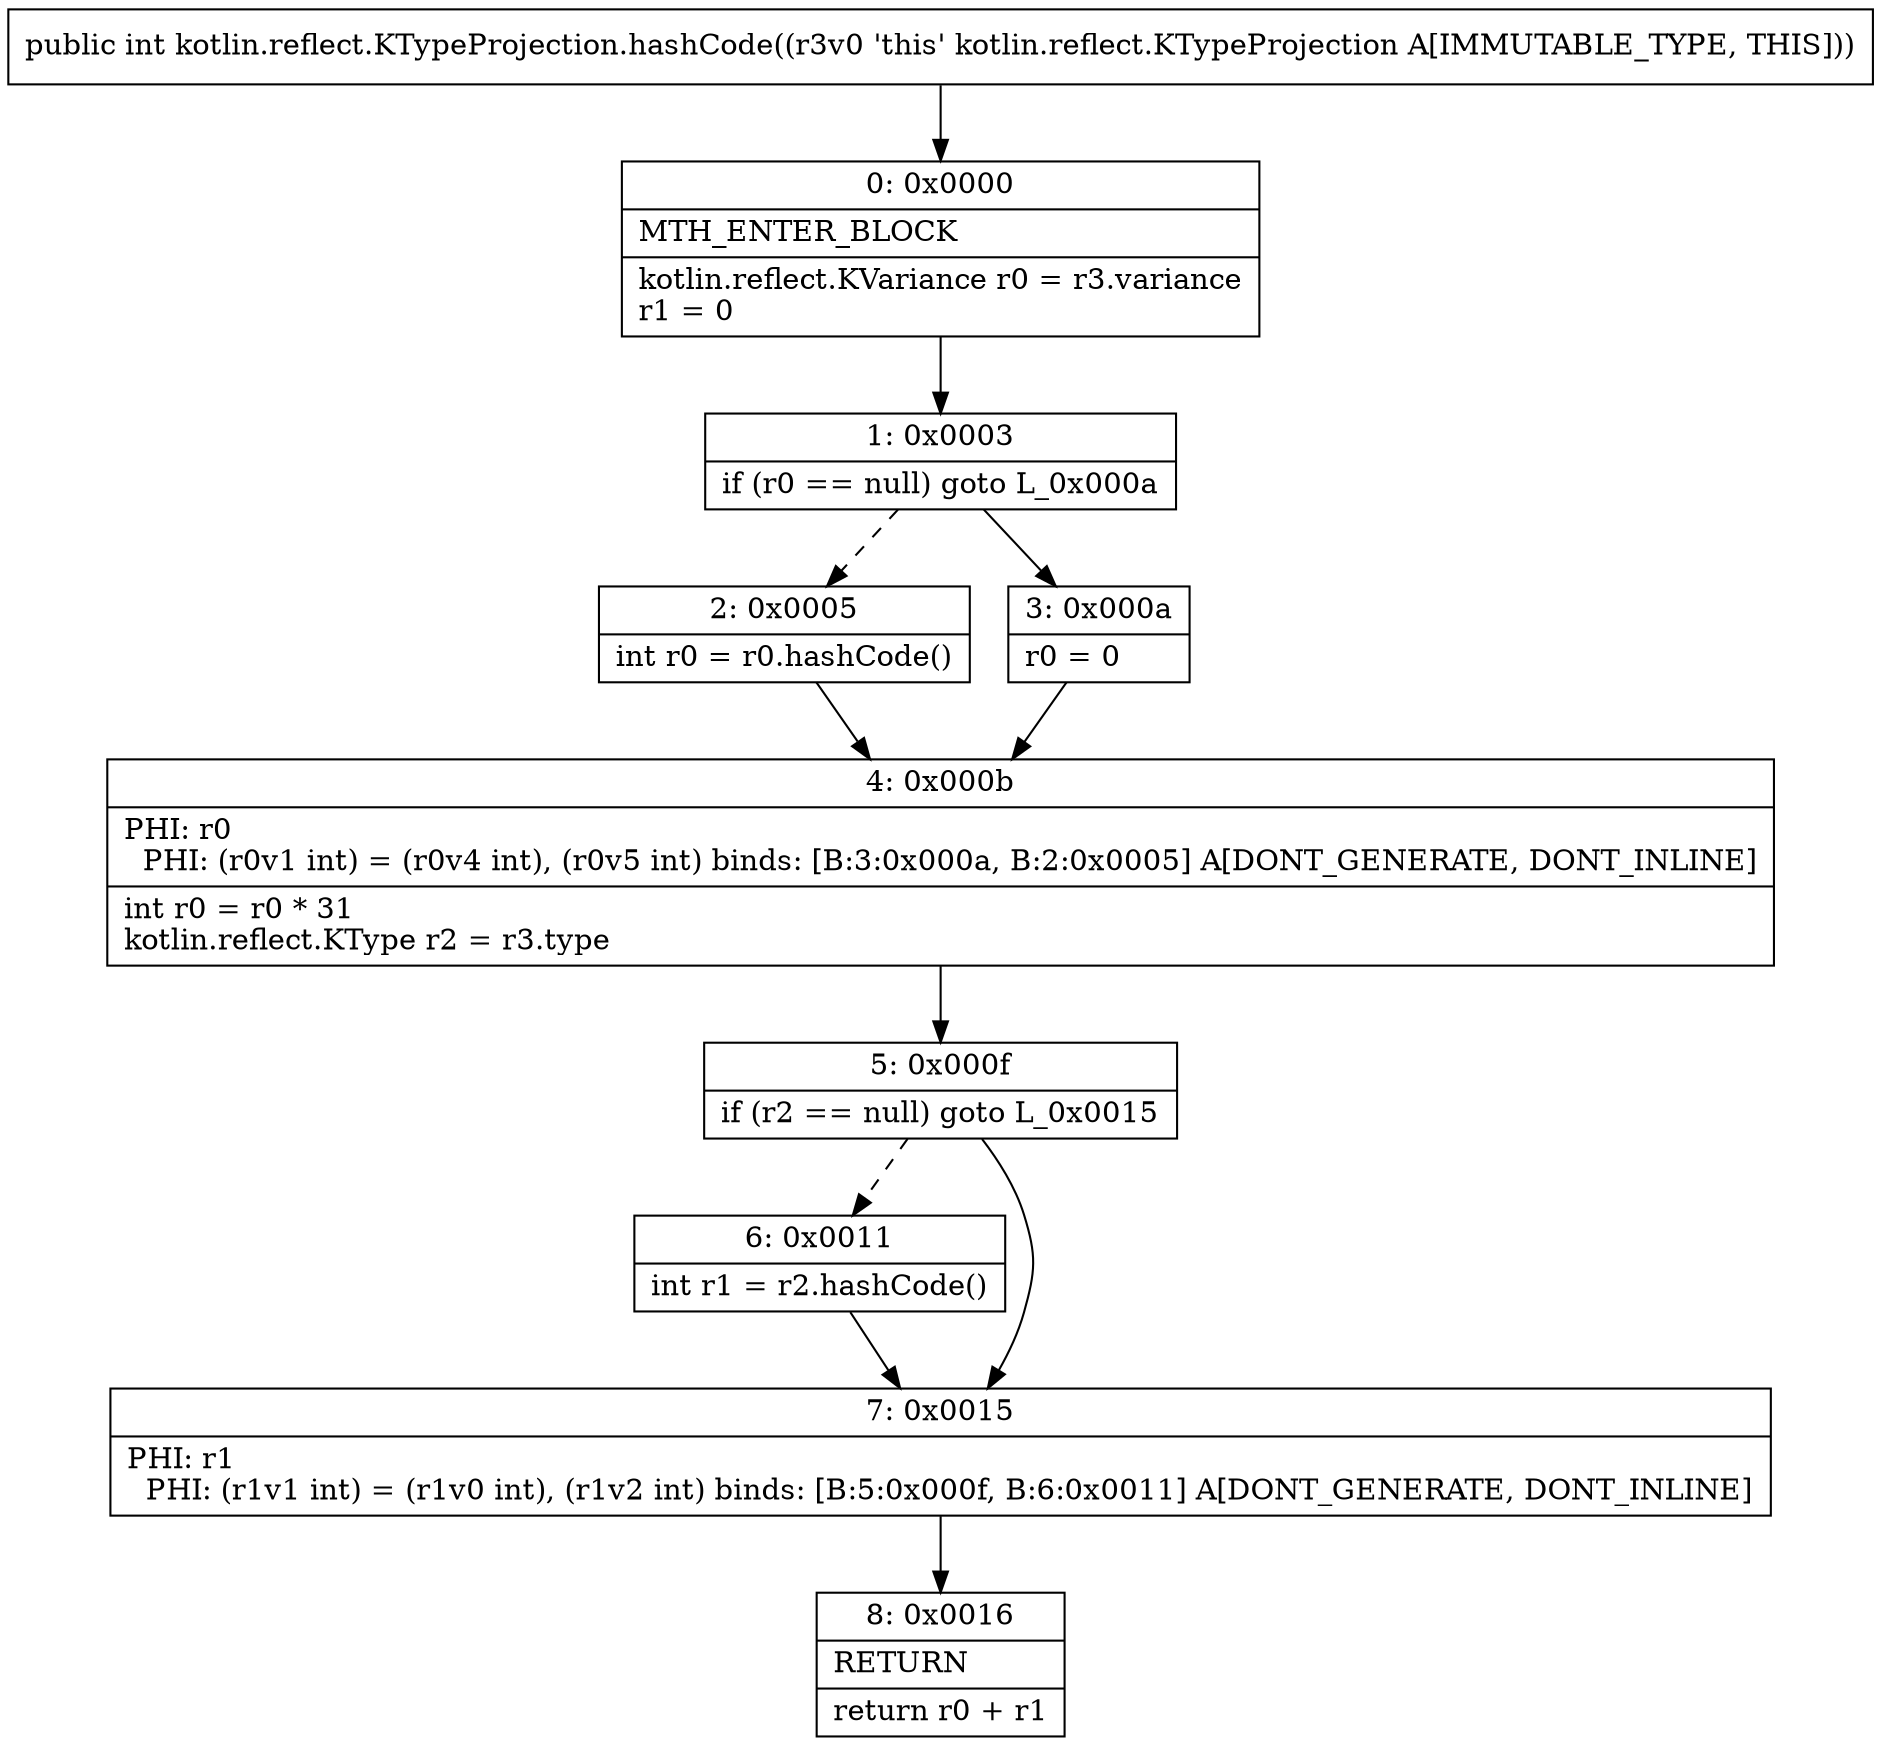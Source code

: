 digraph "CFG forkotlin.reflect.KTypeProjection.hashCode()I" {
Node_0 [shape=record,label="{0\:\ 0x0000|MTH_ENTER_BLOCK\l|kotlin.reflect.KVariance r0 = r3.variance\lr1 = 0\l}"];
Node_1 [shape=record,label="{1\:\ 0x0003|if (r0 == null) goto L_0x000a\l}"];
Node_2 [shape=record,label="{2\:\ 0x0005|int r0 = r0.hashCode()\l}"];
Node_3 [shape=record,label="{3\:\ 0x000a|r0 = 0\l}"];
Node_4 [shape=record,label="{4\:\ 0x000b|PHI: r0 \l  PHI: (r0v1 int) = (r0v4 int), (r0v5 int) binds: [B:3:0x000a, B:2:0x0005] A[DONT_GENERATE, DONT_INLINE]\l|int r0 = r0 * 31\lkotlin.reflect.KType r2 = r3.type\l}"];
Node_5 [shape=record,label="{5\:\ 0x000f|if (r2 == null) goto L_0x0015\l}"];
Node_6 [shape=record,label="{6\:\ 0x0011|int r1 = r2.hashCode()\l}"];
Node_7 [shape=record,label="{7\:\ 0x0015|PHI: r1 \l  PHI: (r1v1 int) = (r1v0 int), (r1v2 int) binds: [B:5:0x000f, B:6:0x0011] A[DONT_GENERATE, DONT_INLINE]\l}"];
Node_8 [shape=record,label="{8\:\ 0x0016|RETURN\l|return r0 + r1\l}"];
MethodNode[shape=record,label="{public int kotlin.reflect.KTypeProjection.hashCode((r3v0 'this' kotlin.reflect.KTypeProjection A[IMMUTABLE_TYPE, THIS])) }"];
MethodNode -> Node_0;
Node_0 -> Node_1;
Node_1 -> Node_2[style=dashed];
Node_1 -> Node_3;
Node_2 -> Node_4;
Node_3 -> Node_4;
Node_4 -> Node_5;
Node_5 -> Node_6[style=dashed];
Node_5 -> Node_7;
Node_6 -> Node_7;
Node_7 -> Node_8;
}

